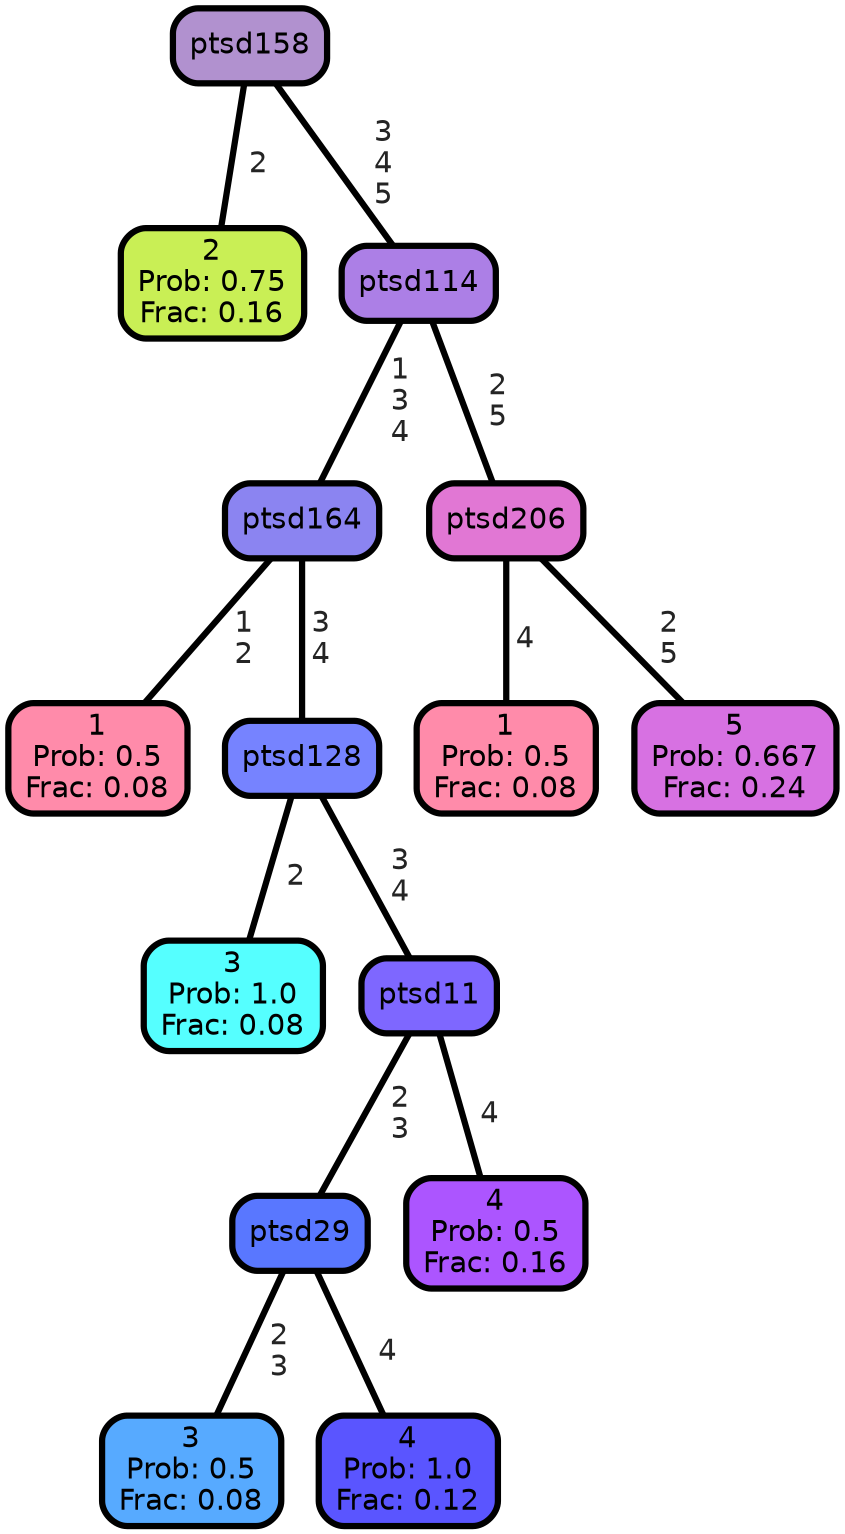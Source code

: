 graph Tree {
node [shape=box, style="filled, rounded",color="black",penwidth="3",fontcolor="black",                 fontname=helvetica] ;
graph [ranksep="0 equally", splines=straight,                 bgcolor=transparent, dpi=200] ;
edge [fontname=helvetica, fontweight=bold,fontcolor=grey14,color=black] ;
0 [label="2
Prob: 0.75
Frac: 0.16", fillcolor="#c9ef55"] ;
1 [label="ptsd158", fillcolor="#b191cf"] ;
2 [label="1
Prob: 0.5
Frac: 0.08", fillcolor="#ff8baa"] ;
3 [label="ptsd164", fillcolor="#8b84f1"] ;
4 [label="3
Prob: 1.0
Frac: 0.08", fillcolor="#55ffff"] ;
5 [label="ptsd128", fillcolor="#7683ff"] ;
6 [label="3
Prob: 0.5
Frac: 0.08", fillcolor="#57aaff"] ;
7 [label="ptsd29", fillcolor="#5977ff"] ;
8 [label="4
Prob: 1.0
Frac: 0.12", fillcolor="#5a55ff"] ;
9 [label="ptsd11", fillcolor="#7e67ff"] ;
10 [label="4
Prob: 0.5
Frac: 0.16", fillcolor="#ac55ff"] ;
11 [label="ptsd114", fillcolor="#ac7fe6"] ;
12 [label="1
Prob: 0.5
Frac: 0.08", fillcolor="#ff8baa"] ;
13 [label="ptsd206", fillcolor="#e177d4"] ;
14 [label="5
Prob: 0.667
Frac: 0.24", fillcolor="#d771e2"] ;
1 -- 0 [label=" 2",penwidth=3] ;
1 -- 11 [label=" 3\n 4\n 5",penwidth=3] ;
3 -- 2 [label=" 1\n 2",penwidth=3] ;
3 -- 5 [label=" 3\n 4",penwidth=3] ;
5 -- 4 [label=" 2",penwidth=3] ;
5 -- 9 [label=" 3\n 4",penwidth=3] ;
7 -- 6 [label=" 2\n 3",penwidth=3] ;
7 -- 8 [label=" 4",penwidth=3] ;
9 -- 7 [label=" 2\n 3",penwidth=3] ;
9 -- 10 [label=" 4",penwidth=3] ;
11 -- 3 [label=" 1\n 3\n 4",penwidth=3] ;
11 -- 13 [label=" 2\n 5",penwidth=3] ;
13 -- 12 [label=" 4",penwidth=3] ;
13 -- 14 [label=" 2\n 5",penwidth=3] ;
{rank = same;}}
